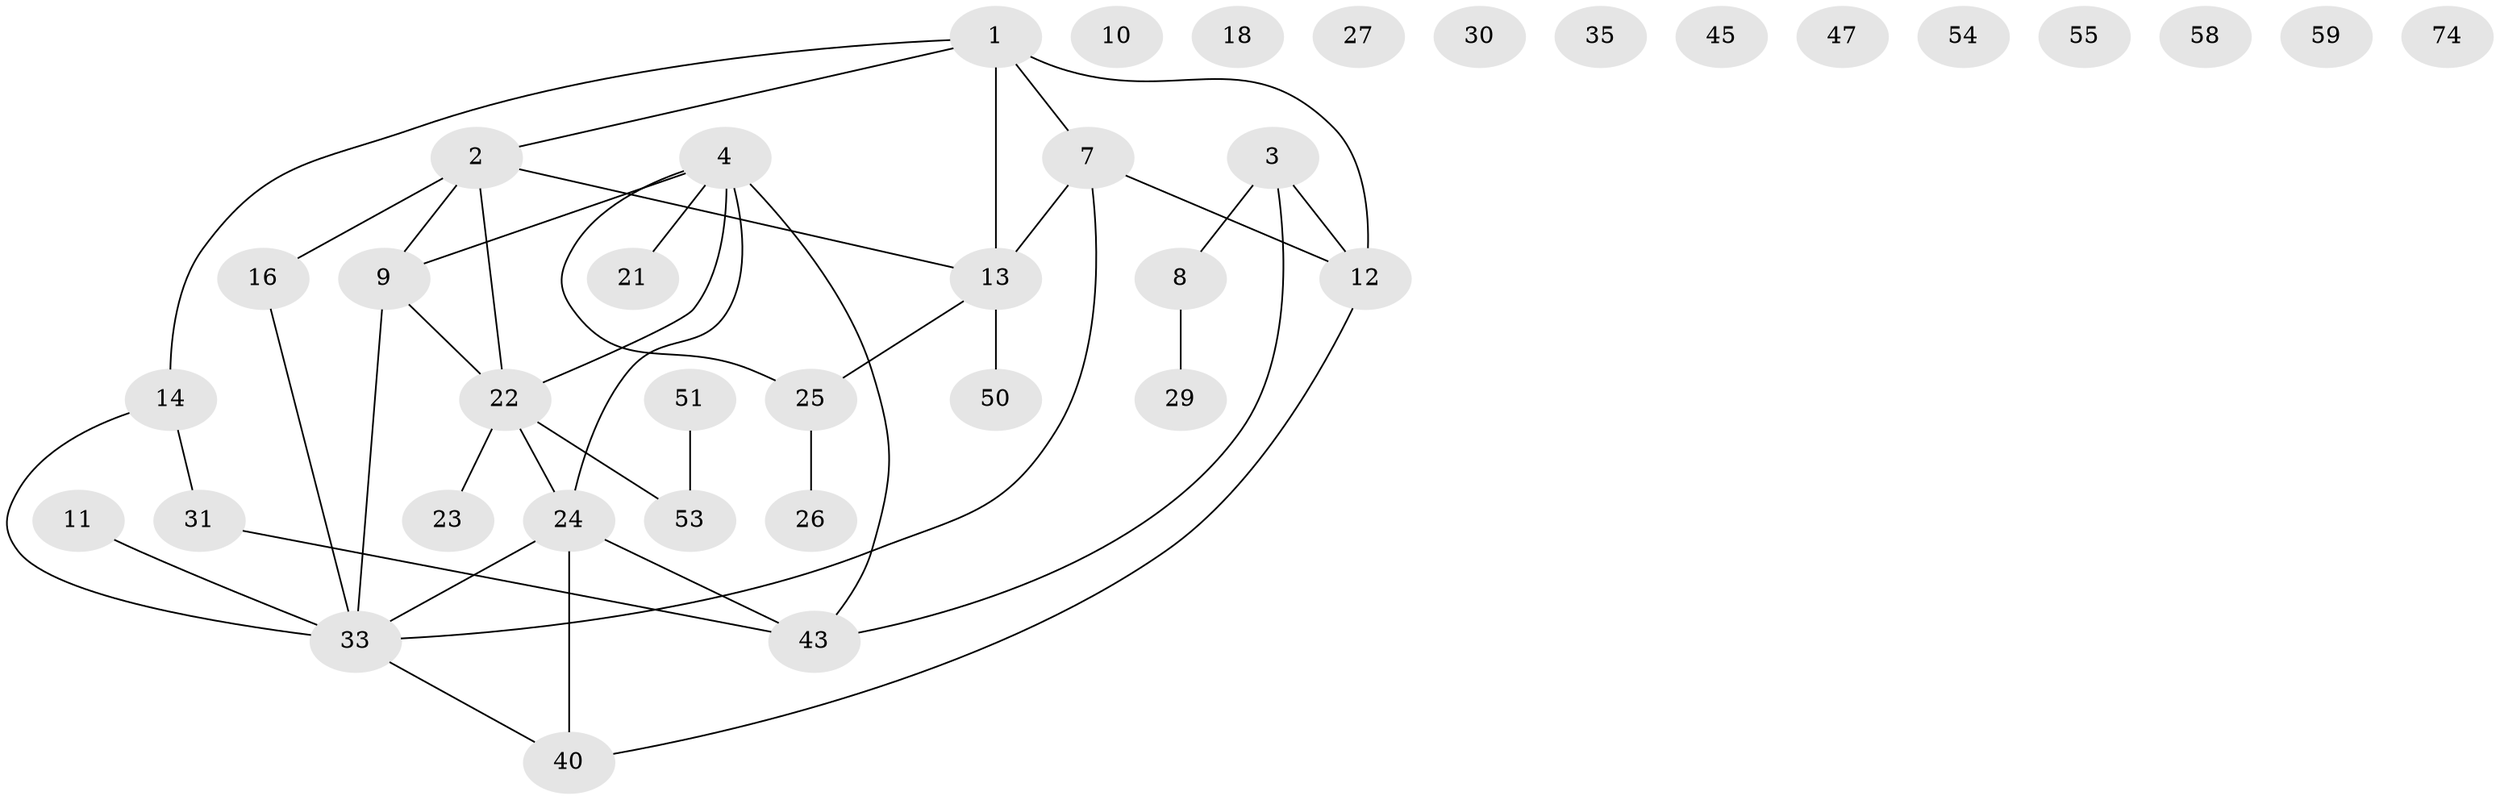 // original degree distribution, {3: 0.16883116883116883, 2: 0.24675324675324675, 4: 0.16883116883116883, 1: 0.2077922077922078, 0: 0.15584415584415584, 5: 0.03896103896103896, 6: 0.012987012987012988}
// Generated by graph-tools (version 1.1) at 2025/13/03/09/25 04:13:00]
// undirected, 38 vertices, 41 edges
graph export_dot {
graph [start="1"]
  node [color=gray90,style=filled];
  1 [super="+15+75+42"];
  2 [super="+17"];
  3 [super="+6+5"];
  4 [super="+36+32"];
  7 [super="+19"];
  8 [super="+41"];
  9 [super="+37+20+28"];
  10;
  11 [super="+34+68"];
  12 [super="+56"];
  13 [super="+63"];
  14 [super="+38"];
  16;
  18;
  21;
  22 [super="+60+62"];
  23;
  24 [super="+52"];
  25;
  26;
  27;
  29 [super="+39"];
  30;
  31;
  33 [super="+46"];
  35;
  40 [super="+44"];
  43 [super="+77+57+48"];
  45;
  47;
  50;
  51;
  53;
  54;
  55;
  58;
  59;
  74;
  1 -- 12;
  1 -- 13;
  1 -- 14;
  1 -- 7;
  1 -- 2;
  2 -- 16;
  2 -- 22;
  2 -- 9;
  2 -- 13;
  3 -- 12;
  3 -- 43;
  3 -- 8;
  4 -- 24;
  4 -- 22 [weight=3];
  4 -- 21;
  4 -- 9;
  4 -- 43;
  4 -- 25;
  7 -- 33;
  7 -- 12;
  7 -- 13;
  8 -- 29;
  9 -- 22;
  9 -- 33;
  11 -- 33;
  12 -- 40;
  13 -- 25;
  13 -- 50;
  14 -- 31;
  14 -- 33;
  16 -- 33;
  22 -- 53 [weight=2];
  22 -- 24;
  22 -- 23;
  24 -- 40;
  24 -- 43;
  24 -- 33;
  25 -- 26;
  31 -- 43;
  33 -- 40;
  51 -- 53;
}
